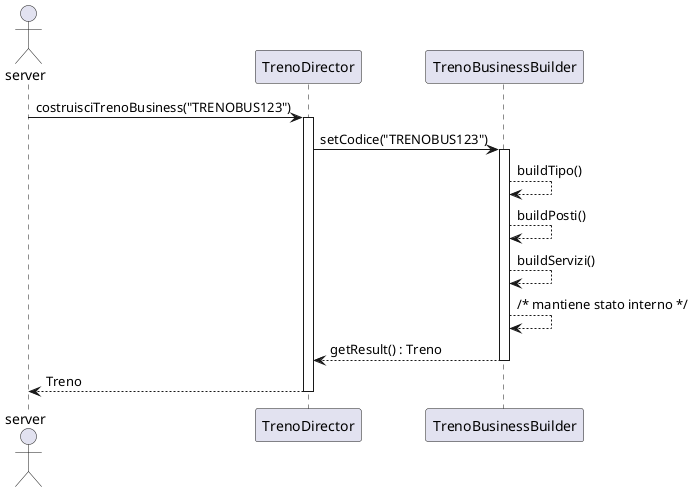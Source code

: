 @startuml
actor server
participant TrenoDirector
participant TrenoBusinessBuilder

server -> TrenoDirector : costruisciTrenoBusiness("TRENOBUS123")
activate TrenoDirector

TrenoDirector -> TrenoBusinessBuilder : setCodice("TRENOBUS123")
activate TrenoBusinessBuilder
TrenoBusinessBuilder --> TrenoBusinessBuilder : buildTipo()
TrenoBusinessBuilder --> TrenoBusinessBuilder : buildPosti()
TrenoBusinessBuilder --> TrenoBusinessBuilder : buildServizi()
TrenoBusinessBuilder --> TrenoBusinessBuilder : /* mantiene stato interno */

TrenoBusinessBuilder --> TrenoDirector : getResult() : Treno
deactivate TrenoBusinessBuilder

TrenoDirector --> server : Treno
deactivate TrenoDirector
@enduml